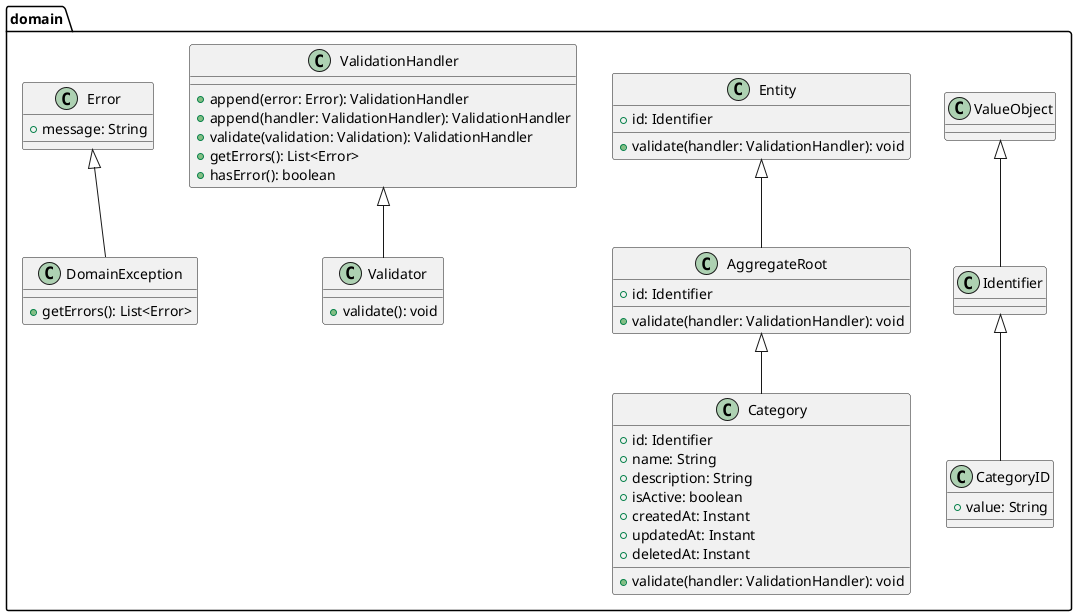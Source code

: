 @startuml Domain
package domain {
    class Identifier {
    }

    class ValueObject {
    }

    class AggregateRoot {
        + id: Identifier
        + validate(handler: ValidationHandler): void
    }

    class Entity {
        + id: Identifier
        + validate(handler: ValidationHandler): void
    }

    class ValidationHandler {
        + append(error: Error): ValidationHandler
        + append(handler: ValidationHandler): ValidationHandler
        + validate(validation: Validation): ValidationHandler
        + getErrors(): List<Error>
        + hasError(): boolean
    }

    class Validator {
        + validate(): void
    }

    class Error {
        + message: String
    }

    class DomainException {
        + getErrors(): List<Error>
    }

    class Category {
        + id: Identifier
        + name: String
        + description: String
        + isActive: boolean
        + createdAt: Instant
        + updatedAt: Instant
        + deletedAt: Instant
        + validate(handler: ValidationHandler): void
    }

    class CategoryID {
        + value: String
    }

    Entity <|-- AggregateRoot
    AggregateRoot <|-- Category
    Identifier <|-- CategoryID
    ValidationHandler <|-- Validator
    Error <|-- DomainException
    ValueObject <|-- Identifier
}
@enduml

